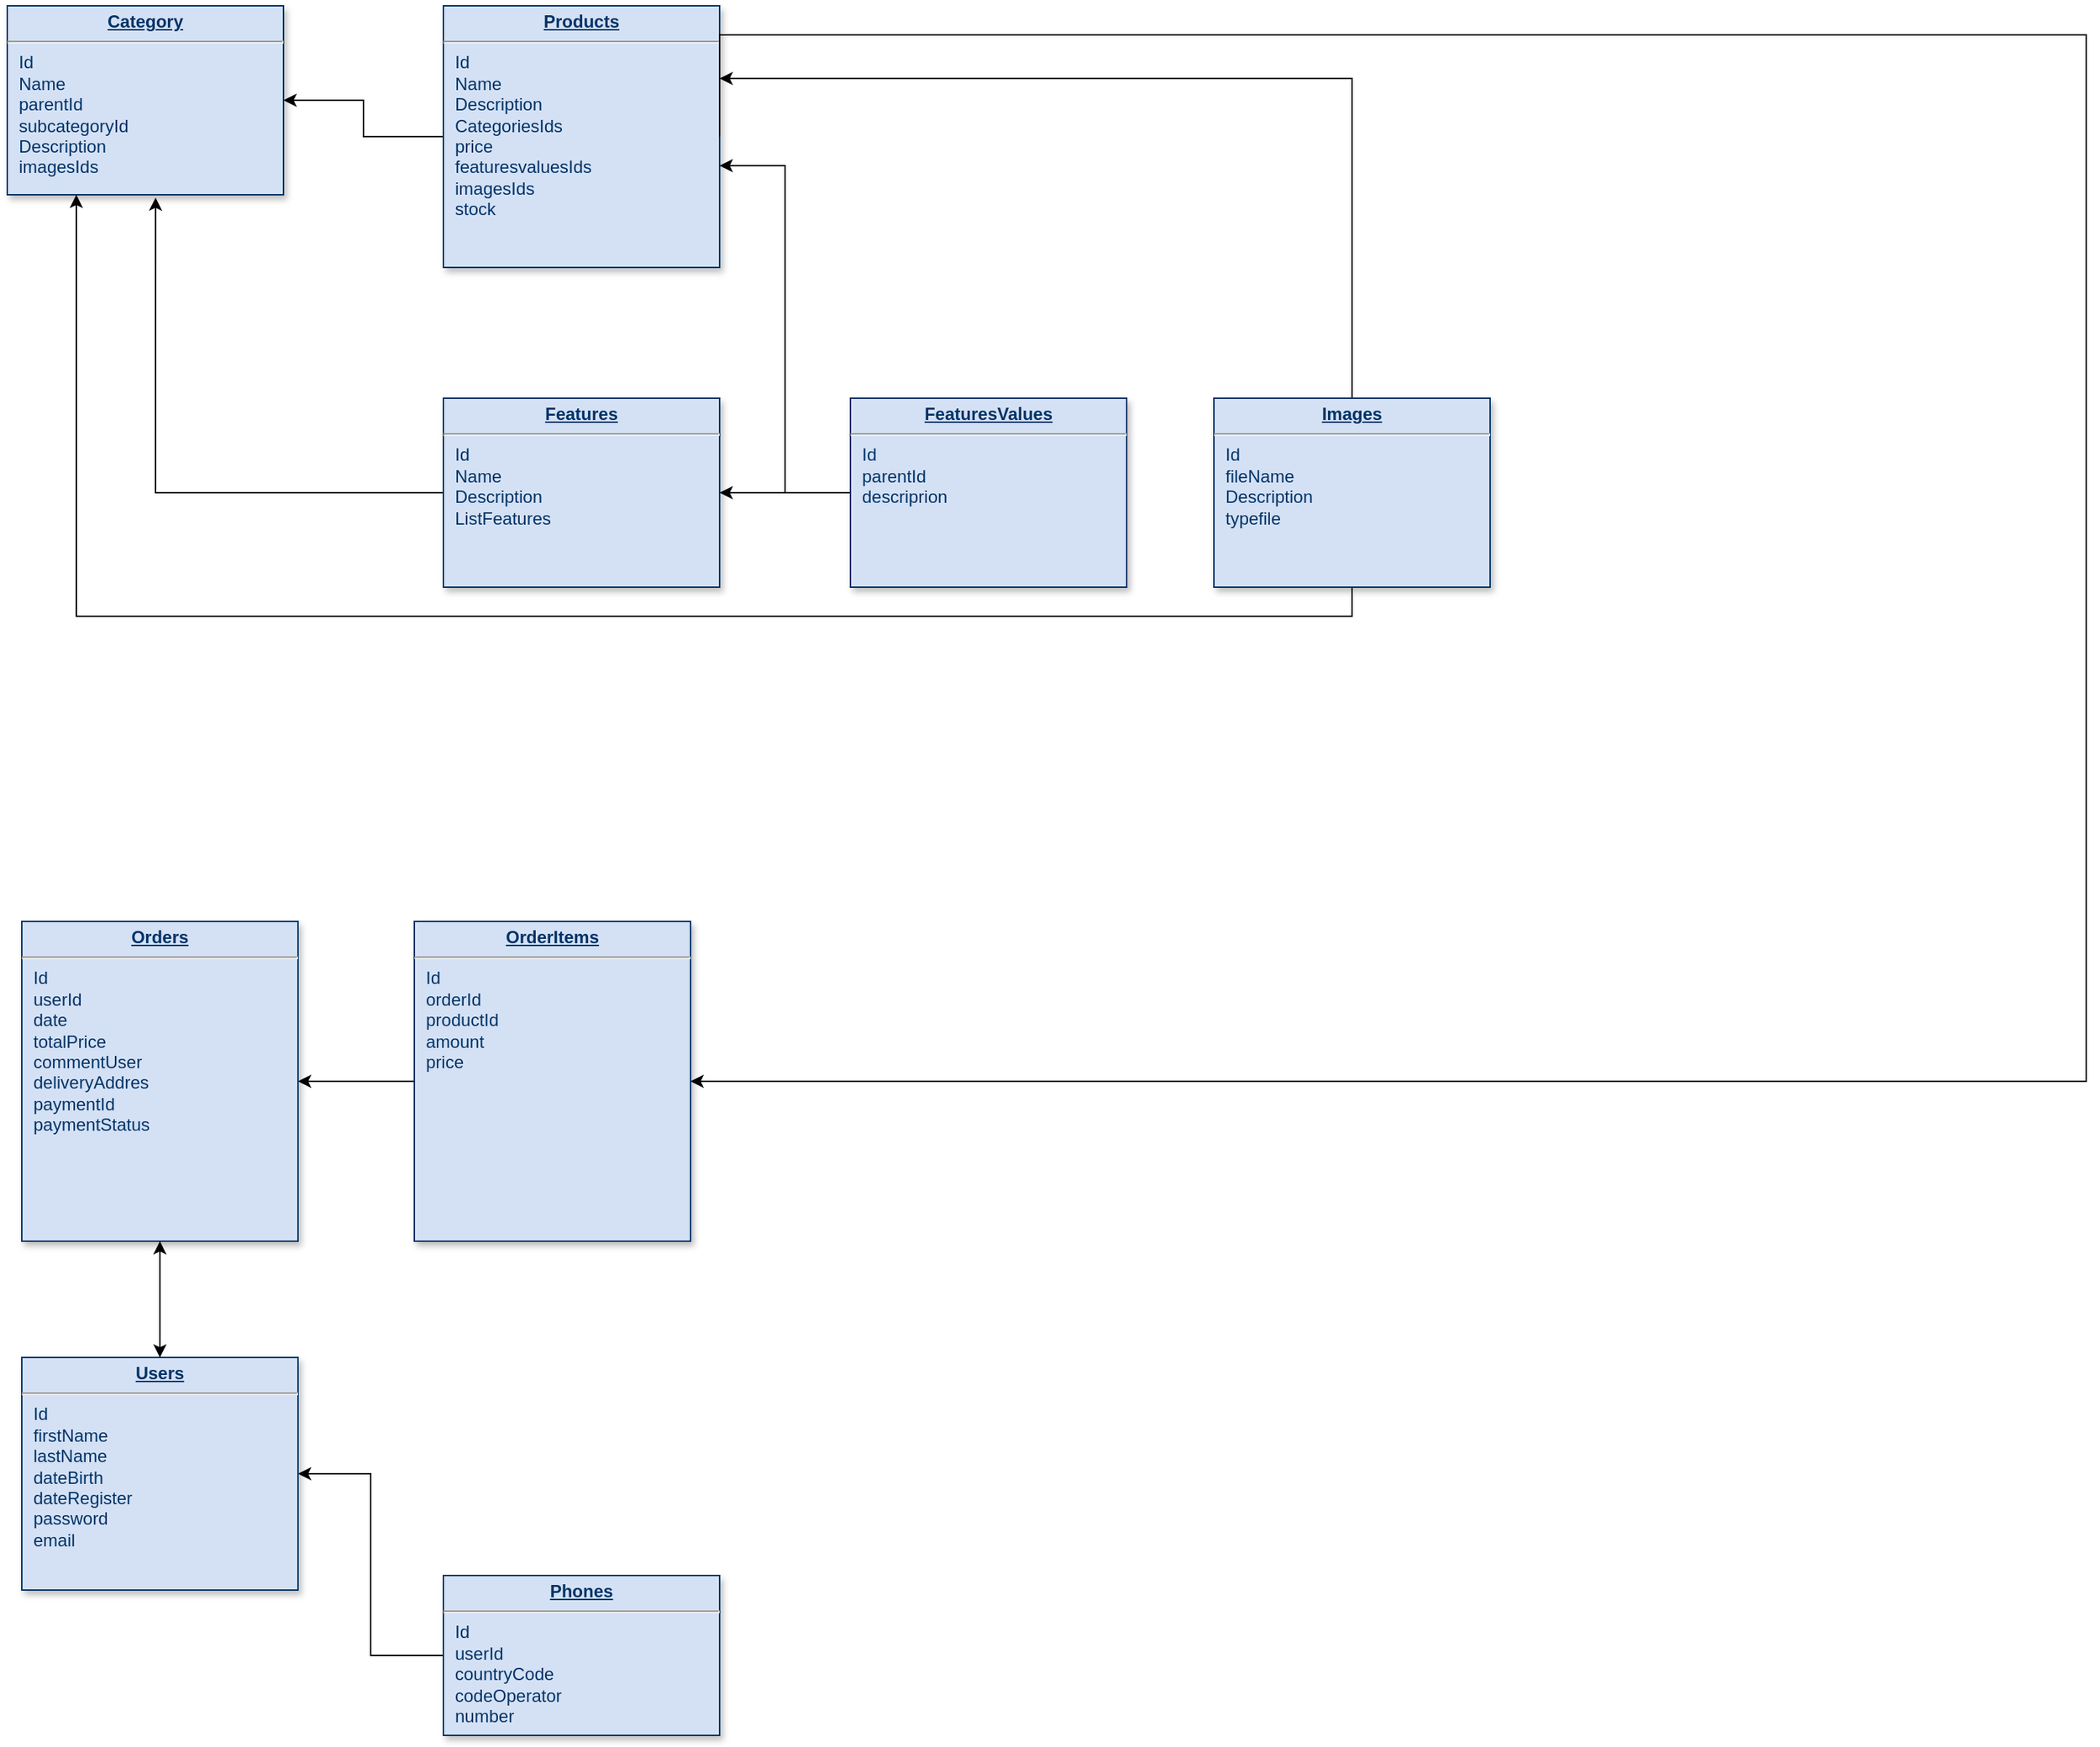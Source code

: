 <mxfile version="18.0.2" type="github">
  <diagram name="Page-1" id="efa7a0a1-bf9b-a30e-e6df-94a7791c09e9">
    <mxGraphModel dx="1994" dy="1133" grid="1" gridSize="10" guides="1" tooltips="1" connect="1" arrows="1" fold="1" page="1" pageScale="1" pageWidth="826" pageHeight="1169" background="none" math="0" shadow="0">
      <root>
        <object label="" id="0">
          <mxCell />
        </object>
        <mxCell id="1" parent="0" />
        <object label="&lt;p style=&quot;margin: 0px; margin-top: 4px; text-align: center; text-decoration: underline;&quot;&gt;&lt;strong&gt;Category&lt;/strong&gt;&lt;/p&gt;&lt;hr&gt;&lt;p style=&quot;margin: 0px; margin-left: 8px;&quot;&gt;Id&lt;/p&gt;&lt;p style=&quot;margin: 0px; margin-left: 8px;&quot;&gt;Name&lt;/p&gt;&lt;p style=&quot;margin: 0px; margin-left: 8px;&quot;&gt;parentId&lt;/p&gt;&lt;p style=&quot;margin: 0px; margin-left: 8px;&quot;&gt;subcategoryId&lt;/p&gt;&lt;p style=&quot;margin: 0px; margin-left: 8px;&quot;&gt;Description&lt;/p&gt;&lt;p style=&quot;margin: 0px; margin-left: 8px;&quot;&gt;imagesIds&lt;/p&gt;" id="xIJ_h_2_t8TG1KZ8JL_T-117">
          <mxCell style="verticalAlign=top;align=left;overflow=fill;fontSize=12;fontFamily=Helvetica;html=1;strokeColor=#003366;shadow=1;fillColor=#D4E1F5;fontColor=#003366;direction=south;" vertex="1" parent="1">
            <mxGeometry x="30" y="20" width="190" height="130" as="geometry" />
          </mxCell>
        </object>
        <mxCell id="xIJ_h_2_t8TG1KZ8JL_T-134" value="" style="edgeStyle=orthogonalEdgeStyle;rounded=0;orthogonalLoop=1;jettySize=auto;html=1;" edge="1" parent="1" source="xIJ_h_2_t8TG1KZ8JL_T-126" target="xIJ_h_2_t8TG1KZ8JL_T-117">
          <mxGeometry relative="1" as="geometry" />
        </mxCell>
        <mxCell id="xIJ_h_2_t8TG1KZ8JL_T-149" value="" style="edgeStyle=orthogonalEdgeStyle;rounded=0;orthogonalLoop=1;jettySize=auto;html=1;" edge="1" parent="1" source="xIJ_h_2_t8TG1KZ8JL_T-148" target="xIJ_h_2_t8TG1KZ8JL_T-126">
          <mxGeometry relative="1" as="geometry">
            <Array as="points">
              <mxPoint x="955" y="70" />
            </Array>
          </mxGeometry>
        </mxCell>
        <object label="&lt;p style=&quot;margin: 0px; margin-top: 4px; text-align: center; text-decoration: underline;&quot;&gt;&lt;b&gt;Products&lt;/b&gt;&lt;/p&gt;&lt;hr&gt;&lt;p style=&quot;margin: 0px; margin-left: 8px;&quot;&gt;Id&lt;/p&gt;&lt;p style=&quot;margin: 0px; margin-left: 8px;&quot;&gt;Name&lt;/p&gt;&lt;p style=&quot;margin: 0px; margin-left: 8px;&quot;&gt;&lt;span style=&quot;background-color: initial;&quot;&gt;Description&lt;/span&gt;&lt;br&gt;&lt;/p&gt;&lt;p style=&quot;margin: 0px; margin-left: 8px;&quot;&gt;CategoriesIds&lt;/p&gt;&lt;p style=&quot;margin: 0px; margin-left: 8px;&quot;&gt;price&lt;/p&gt;&lt;p style=&quot;margin: 0px; margin-left: 8px;&quot;&gt;featuresvaluesIds&lt;/p&gt;&lt;p style=&quot;margin: 0px; margin-left: 8px;&quot;&gt;imagesIds&lt;/p&gt;&lt;p style=&quot;margin: 0px; margin-left: 8px;&quot;&gt;stock&lt;/p&gt;&lt;p style=&quot;margin: 0px; margin-left: 8px;&quot;&gt;&lt;br&gt;&lt;/p&gt;&lt;p style=&quot;margin: 0px; margin-left: 8px;&quot;&gt;&lt;br&gt;&lt;/p&gt;" id="xIJ_h_2_t8TG1KZ8JL_T-126">
          <mxCell style="verticalAlign=top;align=left;overflow=fill;fontSize=12;fontFamily=Helvetica;html=1;strokeColor=#003366;shadow=1;fillColor=#D4E1F5;fontColor=#003366;direction=south;" vertex="1" parent="1">
            <mxGeometry x="330" y="20" width="190" height="180" as="geometry" />
          </mxCell>
        </object>
        <mxCell id="xIJ_h_2_t8TG1KZ8JL_T-135" style="edgeStyle=orthogonalEdgeStyle;rounded=0;orthogonalLoop=1;jettySize=auto;html=1;entryX=1.015;entryY=0.463;entryDx=0;entryDy=0;entryPerimeter=0;" edge="1" parent="1" source="xIJ_h_2_t8TG1KZ8JL_T-127" target="xIJ_h_2_t8TG1KZ8JL_T-117">
          <mxGeometry relative="1" as="geometry">
            <mxPoint x="130" y="160" as="targetPoint" />
          </mxGeometry>
        </mxCell>
        <object label="&lt;p style=&quot;margin: 0px; margin-top: 4px; text-align: center; text-decoration: underline;&quot;&gt;&lt;b&gt;Features&lt;/b&gt;&lt;/p&gt;&lt;hr&gt;&lt;p style=&quot;margin: 0px; margin-left: 8px;&quot;&gt;Id&lt;/p&gt;&lt;p style=&quot;margin: 0px; margin-left: 8px;&quot;&gt;Name&lt;/p&gt;&lt;p style=&quot;margin: 0px; margin-left: 8px;&quot;&gt;&lt;span style=&quot;background-color: initial;&quot;&gt;Description&lt;/span&gt;&lt;br&gt;&lt;/p&gt;&lt;p style=&quot;margin: 0px; margin-left: 8px;&quot;&gt;ListFeatures&lt;/p&gt;" id="xIJ_h_2_t8TG1KZ8JL_T-127">
          <mxCell style="verticalAlign=top;align=left;overflow=fill;fontSize=12;fontFamily=Helvetica;html=1;strokeColor=#003366;shadow=1;fillColor=#D4E1F5;fontColor=#003366;direction=south;" vertex="1" parent="1">
            <mxGeometry x="330" y="290" width="190" height="130" as="geometry" />
          </mxCell>
        </object>
        <mxCell id="xIJ_h_2_t8TG1KZ8JL_T-130" value="" style="edgeStyle=orthogonalEdgeStyle;rounded=0;orthogonalLoop=1;jettySize=auto;html=1;" edge="1" parent="1" source="xIJ_h_2_t8TG1KZ8JL_T-129" target="xIJ_h_2_t8TG1KZ8JL_T-127">
          <mxGeometry relative="1" as="geometry" />
        </mxCell>
        <mxCell id="xIJ_h_2_t8TG1KZ8JL_T-136" style="edgeStyle=orthogonalEdgeStyle;rounded=0;orthogonalLoop=1;jettySize=auto;html=1;" edge="1" parent="1" source="xIJ_h_2_t8TG1KZ8JL_T-129">
          <mxGeometry relative="1" as="geometry">
            <mxPoint x="520" y="130" as="targetPoint" />
            <Array as="points">
              <mxPoint x="565" y="355" />
              <mxPoint x="565" y="130" />
              <mxPoint x="520" y="130" />
            </Array>
          </mxGeometry>
        </mxCell>
        <object label="&lt;p style=&quot;margin: 0px; margin-top: 4px; text-align: center; text-decoration: underline;&quot;&gt;&lt;b&gt;FeaturesValues&lt;/b&gt;&lt;/p&gt;&lt;hr&gt;&lt;p style=&quot;margin: 0px; margin-left: 8px;&quot;&gt;Id&lt;/p&gt;&lt;p style=&quot;margin: 0px; margin-left: 8px;&quot;&gt;parentId&lt;/p&gt;&lt;p style=&quot;margin: 0px; margin-left: 8px;&quot;&gt;descriprion&lt;/p&gt;&lt;p style=&quot;margin: 0px; margin-left: 8px;&quot;&gt;&lt;br&gt;&lt;/p&gt;&lt;p style=&quot;margin: 0px; margin-left: 8px;&quot;&gt;&lt;br&gt;&lt;/p&gt;" id="xIJ_h_2_t8TG1KZ8JL_T-129">
          <mxCell style="verticalAlign=top;align=left;overflow=fill;fontSize=12;fontFamily=Helvetica;html=1;strokeColor=#003366;shadow=1;fillColor=#D4E1F5;fontColor=#003366;direction=south;" vertex="1" parent="1">
            <mxGeometry x="610" y="290" width="190" height="130" as="geometry" />
          </mxCell>
        </object>
        <mxCell id="xIJ_h_2_t8TG1KZ8JL_T-144" value="" style="edgeStyle=orthogonalEdgeStyle;rounded=0;orthogonalLoop=1;jettySize=auto;html=1;" edge="1" parent="1" source="xIJ_h_2_t8TG1KZ8JL_T-143" target="xIJ_h_2_t8TG1KZ8JL_T-141">
          <mxGeometry relative="1" as="geometry" />
        </mxCell>
        <mxCell id="xIJ_h_2_t8TG1KZ8JL_T-147" value="" style="edgeStyle=orthogonalEdgeStyle;rounded=0;orthogonalLoop=1;jettySize=auto;html=1;" edge="1" parent="1" source="xIJ_h_2_t8TG1KZ8JL_T-141" target="xIJ_h_2_t8TG1KZ8JL_T-146">
          <mxGeometry relative="1" as="geometry" />
        </mxCell>
        <object label="&lt;p style=&quot;margin: 0px; margin-top: 4px; text-align: center; text-decoration: underline;&quot;&gt;&lt;b&gt;Orders&lt;/b&gt;&lt;/p&gt;&lt;hr&gt;&lt;p style=&quot;margin: 0px; margin-left: 8px;&quot;&gt;Id&lt;/p&gt;&lt;p style=&quot;margin: 0px; margin-left: 8px;&quot;&gt;userId&lt;/p&gt;&lt;p style=&quot;margin: 0px; margin-left: 8px;&quot;&gt;date&lt;/p&gt;&lt;p style=&quot;margin: 0px; margin-left: 8px;&quot;&gt;totalPrice&lt;/p&gt;&lt;p style=&quot;margin: 0px; margin-left: 8px;&quot;&gt;commentUser&lt;/p&gt;&lt;p style=&quot;margin: 0px; margin-left: 8px;&quot;&gt;deliveryAddres&lt;/p&gt;&lt;p style=&quot;margin: 0px; margin-left: 8px;&quot;&gt;paymentId&lt;/p&gt;&lt;p style=&quot;margin: 0px; margin-left: 8px;&quot;&gt;paymentStatus&lt;/p&gt;&lt;p style=&quot;margin: 0px; margin-left: 8px;&quot;&gt;&lt;br&gt;&lt;/p&gt;" id="xIJ_h_2_t8TG1KZ8JL_T-141">
          <mxCell style="verticalAlign=top;align=left;overflow=fill;fontSize=12;fontFamily=Helvetica;html=1;strokeColor=#003366;shadow=1;fillColor=#D4E1F5;fontColor=#003366;direction=south;" vertex="1" parent="1">
            <mxGeometry x="40" y="650" width="190" height="220" as="geometry" />
          </mxCell>
        </object>
        <mxCell id="xIJ_h_2_t8TG1KZ8JL_T-145" style="edgeStyle=orthogonalEdgeStyle;rounded=0;orthogonalLoop=1;jettySize=auto;html=1;exitX=0.5;exitY=0;exitDx=0;exitDy=0;" edge="1" parent="1" source="xIJ_h_2_t8TG1KZ8JL_T-126" target="xIJ_h_2_t8TG1KZ8JL_T-143">
          <mxGeometry relative="1" as="geometry">
            <mxPoint x="940" y="80" as="sourcePoint" />
            <Array as="points">
              <mxPoint x="520" y="40" />
              <mxPoint x="1460" y="40" />
              <mxPoint x="1460" y="760" />
            </Array>
          </mxGeometry>
        </mxCell>
        <object label="&lt;p style=&quot;margin: 0px; margin-top: 4px; text-align: center; text-decoration: underline;&quot;&gt;&lt;b&gt;OrderItems&lt;/b&gt;&lt;/p&gt;&lt;hr&gt;&lt;p style=&quot;margin: 0px; margin-left: 8px;&quot;&gt;Id&lt;/p&gt;&lt;p style=&quot;margin: 0px; margin-left: 8px;&quot;&gt;orderId&lt;/p&gt;&lt;p style=&quot;margin: 0px; margin-left: 8px;&quot;&gt;productId&lt;/p&gt;&lt;p style=&quot;margin: 0px; margin-left: 8px;&quot;&gt;amount&lt;/p&gt;&lt;p style=&quot;margin: 0px; margin-left: 8px;&quot;&gt;price&lt;/p&gt;&lt;p style=&quot;margin: 0px; margin-left: 8px;&quot;&gt;&lt;br&gt;&lt;/p&gt;&lt;p style=&quot;margin: 0px; margin-left: 8px;&quot;&gt;&lt;br&gt;&lt;/p&gt;&lt;p style=&quot;margin: 0px; margin-left: 8px;&quot;&gt;&lt;br&gt;&lt;/p&gt;" id="xIJ_h_2_t8TG1KZ8JL_T-143">
          <mxCell style="verticalAlign=top;align=left;overflow=fill;fontSize=12;fontFamily=Helvetica;html=1;strokeColor=#003366;shadow=1;fillColor=#D4E1F5;fontColor=#003366;direction=south;" vertex="1" parent="1">
            <mxGeometry x="310" y="650" width="190" height="220" as="geometry" />
          </mxCell>
        </object>
        <mxCell id="xIJ_h_2_t8TG1KZ8JL_T-151" style="edgeStyle=orthogonalEdgeStyle;rounded=0;orthogonalLoop=1;jettySize=auto;html=1;entryX=1;entryY=0.5;entryDx=0;entryDy=0;" edge="1" parent="1" source="xIJ_h_2_t8TG1KZ8JL_T-146" target="xIJ_h_2_t8TG1KZ8JL_T-141">
          <mxGeometry relative="1" as="geometry" />
        </mxCell>
        <mxCell id="xIJ_h_2_t8TG1KZ8JL_T-153" value="" style="edgeStyle=orthogonalEdgeStyle;rounded=0;orthogonalLoop=1;jettySize=auto;html=1;" edge="1" parent="1" source="xIJ_h_2_t8TG1KZ8JL_T-152" target="xIJ_h_2_t8TG1KZ8JL_T-146">
          <mxGeometry relative="1" as="geometry" />
        </mxCell>
        <object label="&lt;p style=&quot;margin: 0px; margin-top: 4px; text-align: center; text-decoration: underline;&quot;&gt;&lt;b&gt;Users&lt;/b&gt;&lt;/p&gt;&lt;hr&gt;&lt;p style=&quot;margin: 0px; margin-left: 8px;&quot;&gt;Id&lt;/p&gt;&lt;p style=&quot;margin: 0px; margin-left: 8px;&quot;&gt;firstName&lt;/p&gt;&lt;p style=&quot;margin: 0px; margin-left: 8px;&quot;&gt;lastName&lt;/p&gt;&lt;p style=&quot;margin: 0px; margin-left: 8px;&quot;&gt;dateBirth&lt;/p&gt;&lt;p style=&quot;margin: 0px; margin-left: 8px;&quot;&gt;dateRegister&lt;/p&gt;&lt;p style=&quot;margin: 0px; margin-left: 8px;&quot;&gt;password&lt;/p&gt;&lt;p style=&quot;margin: 0px; margin-left: 8px;&quot;&gt;email&lt;/p&gt;&lt;p style=&quot;margin: 0px; margin-left: 8px;&quot;&gt;&lt;br&gt;&lt;/p&gt;" id="xIJ_h_2_t8TG1KZ8JL_T-146">
          <mxCell style="verticalAlign=top;align=left;overflow=fill;fontSize=12;fontFamily=Helvetica;html=1;strokeColor=#003366;shadow=1;fillColor=#D4E1F5;fontColor=#003366;direction=south;" vertex="1" parent="1">
            <mxGeometry x="40" y="950" width="190" height="160" as="geometry" />
          </mxCell>
        </object>
        <mxCell id="xIJ_h_2_t8TG1KZ8JL_T-150" style="edgeStyle=orthogonalEdgeStyle;rounded=0;orthogonalLoop=1;jettySize=auto;html=1;exitX=1;exitY=0.5;exitDx=0;exitDy=0;entryX=1;entryY=0.75;entryDx=0;entryDy=0;" edge="1" parent="1" source="xIJ_h_2_t8TG1KZ8JL_T-148" target="xIJ_h_2_t8TG1KZ8JL_T-117">
          <mxGeometry relative="1" as="geometry" />
        </mxCell>
        <object label="&lt;p style=&quot;margin: 0px; margin-top: 4px; text-align: center; text-decoration: underline;&quot;&gt;&lt;b&gt;Images&lt;/b&gt;&lt;/p&gt;&lt;hr&gt;&lt;p style=&quot;margin: 0px; margin-left: 8px;&quot;&gt;Id&lt;/p&gt;&lt;p style=&quot;margin: 0px; margin-left: 8px;&quot;&gt;fileName&lt;/p&gt;&lt;p style=&quot;margin: 0px; margin-left: 8px;&quot;&gt;&lt;span style=&quot;background-color: initial;&quot;&gt;Description&lt;/span&gt;&lt;/p&gt;&lt;p style=&quot;margin: 0px; margin-left: 8px;&quot;&gt;typefile&lt;/p&gt;" id="xIJ_h_2_t8TG1KZ8JL_T-148">
          <mxCell style="verticalAlign=top;align=left;overflow=fill;fontSize=12;fontFamily=Helvetica;html=1;strokeColor=#003366;shadow=1;fillColor=#D4E1F5;fontColor=#003366;direction=south;" vertex="1" parent="1">
            <mxGeometry x="860" y="290" width="190" height="130" as="geometry" />
          </mxCell>
        </object>
        <object label="&lt;p style=&quot;margin: 0px; margin-top: 4px; text-align: center; text-decoration: underline;&quot;&gt;&lt;b&gt;Phones&lt;/b&gt;&lt;/p&gt;&lt;hr&gt;&lt;p style=&quot;margin: 0px; margin-left: 8px;&quot;&gt;Id&lt;/p&gt;&lt;p style=&quot;margin: 0px; margin-left: 8px;&quot;&gt;userId&lt;/p&gt;&lt;p style=&quot;margin: 0px; margin-left: 8px;&quot;&gt;countryCode&lt;/p&gt;&lt;p style=&quot;margin: 0px; margin-left: 8px;&quot;&gt;codeOperator&lt;/p&gt;&lt;p style=&quot;margin: 0px; margin-left: 8px;&quot;&gt;number&lt;/p&gt;&lt;p style=&quot;margin: 0px; margin-left: 8px;&quot;&gt;&lt;br&gt;&lt;/p&gt;" id="xIJ_h_2_t8TG1KZ8JL_T-152">
          <mxCell style="verticalAlign=top;align=left;overflow=fill;fontSize=12;fontFamily=Helvetica;html=1;strokeColor=#003366;shadow=1;fillColor=#D4E1F5;fontColor=#003366;direction=south;" vertex="1" parent="1">
            <mxGeometry x="330" y="1100" width="190" height="110" as="geometry" />
          </mxCell>
        </object>
      </root>
    </mxGraphModel>
  </diagram>
</mxfile>
